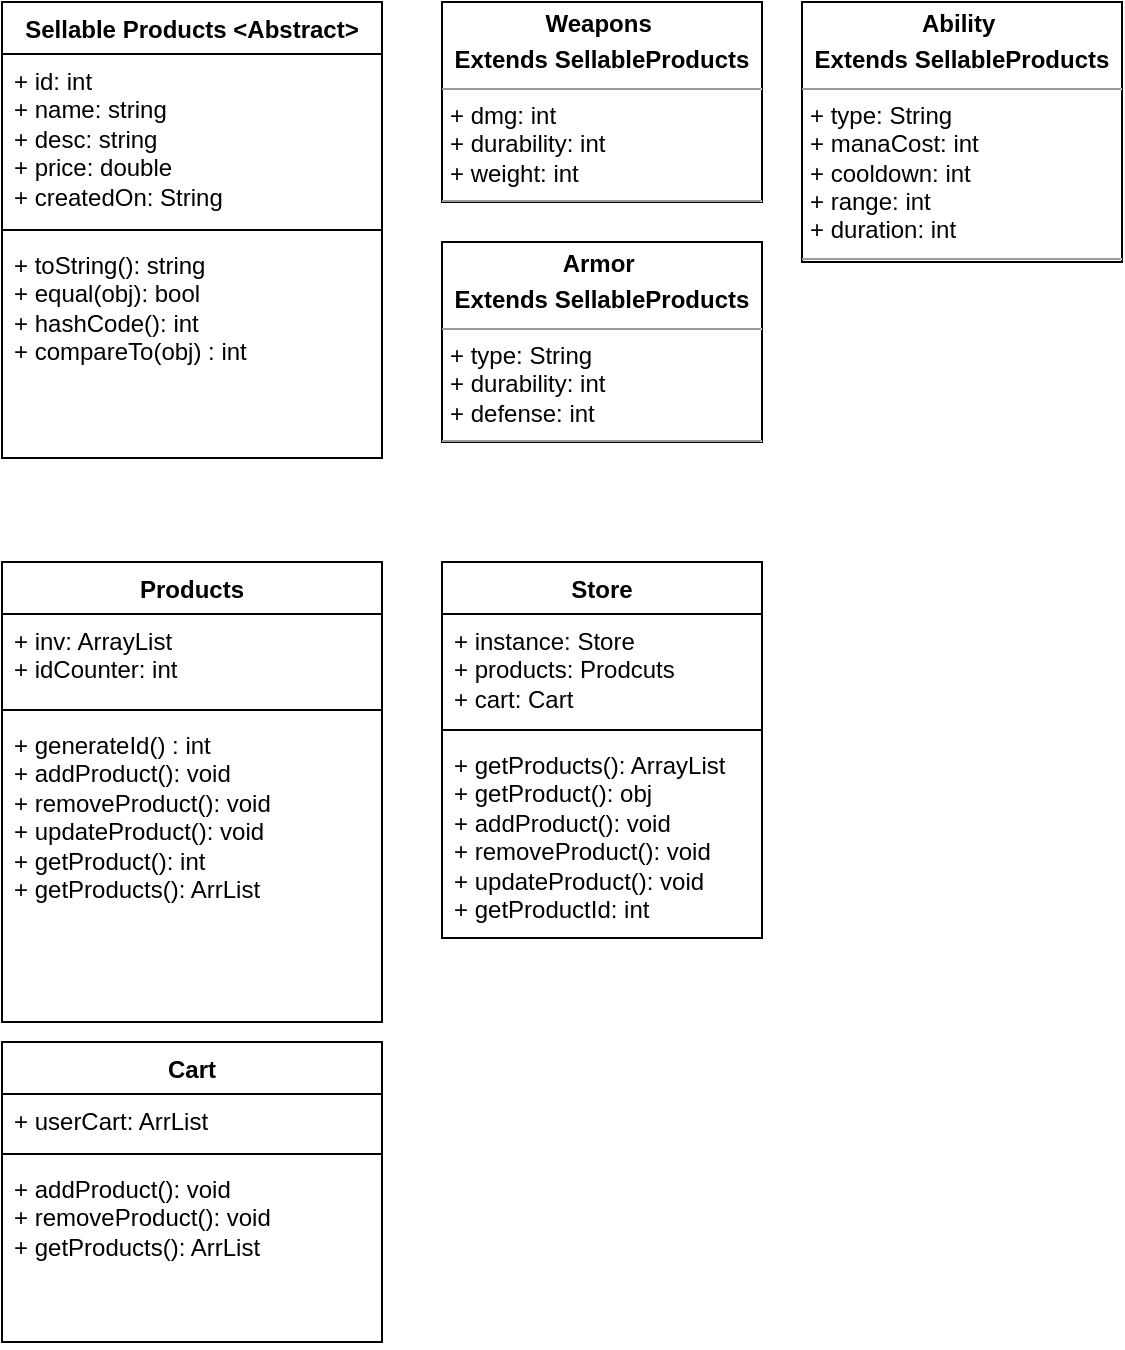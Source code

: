 <mxfile version="22.1.16" type="device">
  <diagram name="Page-1" id="LCV9U5V9eFEOXtK2EdHP">
    <mxGraphModel dx="1036" dy="603" grid="1" gridSize="10" guides="1" tooltips="1" connect="1" arrows="1" fold="1" page="1" pageScale="1" pageWidth="850" pageHeight="1100" math="0" shadow="0">
      <root>
        <mxCell id="0" />
        <mxCell id="1" parent="0" />
        <mxCell id="rcZ3qM63o1Ao9sAwU_yY-1" value="Sellable Products &amp;lt;Abstract&amp;gt;" style="swimlane;fontStyle=1;align=center;verticalAlign=top;childLayout=stackLayout;horizontal=1;startSize=26;horizontalStack=0;resizeParent=1;resizeParentMax=0;resizeLast=0;collapsible=1;marginBottom=0;whiteSpace=wrap;html=1;" parent="1" vertex="1">
          <mxGeometry x="380" y="160" width="190" height="228" as="geometry" />
        </mxCell>
        <mxCell id="rcZ3qM63o1Ao9sAwU_yY-2" value="+ id: int&lt;br&gt;+ name: string&lt;br&gt;+ desc: string&lt;br&gt;+ price: double&lt;br&gt;+ createdOn: String" style="text;strokeColor=none;fillColor=none;align=left;verticalAlign=top;spacingLeft=4;spacingRight=4;overflow=hidden;rotatable=0;points=[[0,0.5],[1,0.5]];portConstraint=eastwest;whiteSpace=wrap;html=1;" parent="rcZ3qM63o1Ao9sAwU_yY-1" vertex="1">
          <mxGeometry y="26" width="190" height="84" as="geometry" />
        </mxCell>
        <mxCell id="rcZ3qM63o1Ao9sAwU_yY-3" value="" style="line;strokeWidth=1;fillColor=none;align=left;verticalAlign=middle;spacingTop=-1;spacingLeft=3;spacingRight=3;rotatable=0;labelPosition=right;points=[];portConstraint=eastwest;strokeColor=inherit;" parent="rcZ3qM63o1Ao9sAwU_yY-1" vertex="1">
          <mxGeometry y="110" width="190" height="8" as="geometry" />
        </mxCell>
        <mxCell id="rcZ3qM63o1Ao9sAwU_yY-4" value="+ toString(): string&lt;br&gt;+ equal(obj): bool&lt;br&gt;+ hashCode(): int&lt;br&gt;+ compareTo(obj) : int&lt;span style=&quot;white-space: pre;&quot;&gt;&#x9;&lt;/span&gt;" style="text;strokeColor=none;fillColor=none;align=left;verticalAlign=top;spacingLeft=4;spacingRight=4;overflow=hidden;rotatable=0;points=[[0,0.5],[1,0.5]];portConstraint=eastwest;whiteSpace=wrap;html=1;" parent="rcZ3qM63o1Ao9sAwU_yY-1" vertex="1">
          <mxGeometry y="118" width="190" height="110" as="geometry" />
        </mxCell>
        <mxCell id="rcZ3qM63o1Ao9sAwU_yY-5" value="&lt;p style=&quot;margin:0px;margin-top:4px;text-align:center;&quot;&gt;&lt;b&gt;Weapons&amp;nbsp;&lt;/b&gt;&lt;/p&gt;&lt;p style=&quot;margin:0px;margin-top:4px;text-align:center;&quot;&gt;&lt;b&gt;Extends SellableProducts&lt;/b&gt;&lt;/p&gt;&lt;hr size=&quot;1&quot;&gt;&lt;p style=&quot;margin:0px;margin-left:4px;&quot;&gt;+ dmg: int&lt;/p&gt;&lt;p style=&quot;margin:0px;margin-left:4px;&quot;&gt;+ durability: int&lt;/p&gt;&lt;p style=&quot;margin:0px;margin-left:4px;&quot;&gt;+ weight: int&lt;/p&gt;&lt;hr size=&quot;1&quot;&gt;&lt;p style=&quot;margin:0px;margin-left:4px;&quot;&gt;+ method(): Type&lt;/p&gt;" style="verticalAlign=top;align=left;overflow=fill;fontSize=12;fontFamily=Helvetica;html=1;whiteSpace=wrap;" parent="1" vertex="1">
          <mxGeometry x="600" y="160" width="160" height="100" as="geometry" />
        </mxCell>
        <mxCell id="rcZ3qM63o1Ao9sAwU_yY-6" value="&lt;p style=&quot;margin:0px;margin-top:4px;text-align:center;&quot;&gt;&lt;b&gt;Armor&amp;nbsp;&lt;/b&gt;&lt;/p&gt;&lt;p style=&quot;margin:0px;margin-top:4px;text-align:center;&quot;&gt;&lt;b&gt;Extends SellableProducts&lt;/b&gt;&lt;/p&gt;&lt;hr size=&quot;1&quot;&gt;&lt;p style=&quot;margin:0px;margin-left:4px;&quot;&gt;+ type: String&lt;/p&gt;&lt;p style=&quot;margin:0px;margin-left:4px;&quot;&gt;+ durability: int&lt;/p&gt;&lt;p style=&quot;margin:0px;margin-left:4px;&quot;&gt;+ defense: int&lt;/p&gt;&lt;hr size=&quot;1&quot;&gt;&lt;p style=&quot;margin:0px;margin-left:4px;&quot;&gt;+ method(): Type&lt;/p&gt;" style="verticalAlign=top;align=left;overflow=fill;fontSize=12;fontFamily=Helvetica;html=1;whiteSpace=wrap;" parent="1" vertex="1">
          <mxGeometry x="600" y="280" width="160" height="100" as="geometry" />
        </mxCell>
        <mxCell id="rcZ3qM63o1Ao9sAwU_yY-7" value="&lt;p style=&quot;margin:0px;margin-top:4px;text-align:center;&quot;&gt;&lt;b&gt;Ability&amp;nbsp;&lt;/b&gt;&lt;/p&gt;&lt;p style=&quot;margin:0px;margin-top:4px;text-align:center;&quot;&gt;&lt;b&gt;Extends SellableProducts&lt;/b&gt;&lt;/p&gt;&lt;hr size=&quot;1&quot;&gt;&lt;p style=&quot;margin:0px;margin-left:4px;&quot;&gt;+ type: String&amp;nbsp;&lt;/p&gt;&lt;p style=&quot;margin:0px;margin-left:4px;&quot;&gt;+ manaCost: int&lt;/p&gt;&lt;p style=&quot;margin:0px;margin-left:4px;&quot;&gt;+ cooldown: int&lt;/p&gt;&lt;p style=&quot;margin:0px;margin-left:4px;&quot;&gt;+ range: int&lt;/p&gt;&lt;p style=&quot;margin:0px;margin-left:4px;&quot;&gt;+ duration: int&lt;/p&gt;&lt;hr size=&quot;1&quot;&gt;&lt;p style=&quot;margin:0px;margin-left:4px;&quot;&gt;+ method(): Type&lt;/p&gt;" style="verticalAlign=top;align=left;overflow=fill;fontSize=12;fontFamily=Helvetica;html=1;whiteSpace=wrap;" parent="1" vertex="1">
          <mxGeometry x="780" y="160" width="160" height="130" as="geometry" />
        </mxCell>
        <mxCell id="pb89iHlvT5X2Kf4BgKaV-1" value="Products" style="swimlane;fontStyle=1;align=center;verticalAlign=top;childLayout=stackLayout;horizontal=1;startSize=26;horizontalStack=0;resizeParent=1;resizeParentMax=0;resizeLast=0;collapsible=1;marginBottom=0;whiteSpace=wrap;html=1;" parent="1" vertex="1">
          <mxGeometry x="380" y="440" width="190" height="230" as="geometry" />
        </mxCell>
        <mxCell id="pb89iHlvT5X2Kf4BgKaV-2" value="+ inv: ArrayList&lt;br&gt;+ idCounter: int" style="text;strokeColor=none;fillColor=none;align=left;verticalAlign=top;spacingLeft=4;spacingRight=4;overflow=hidden;rotatable=0;points=[[0,0.5],[1,0.5]];portConstraint=eastwest;whiteSpace=wrap;html=1;" parent="pb89iHlvT5X2Kf4BgKaV-1" vertex="1">
          <mxGeometry y="26" width="190" height="44" as="geometry" />
        </mxCell>
        <mxCell id="pb89iHlvT5X2Kf4BgKaV-3" value="" style="line;strokeWidth=1;fillColor=none;align=left;verticalAlign=middle;spacingTop=-1;spacingLeft=3;spacingRight=3;rotatable=0;labelPosition=right;points=[];portConstraint=eastwest;strokeColor=inherit;" parent="pb89iHlvT5X2Kf4BgKaV-1" vertex="1">
          <mxGeometry y="70" width="190" height="8" as="geometry" />
        </mxCell>
        <mxCell id="pb89iHlvT5X2Kf4BgKaV-4" value="+ generateId() : int&lt;br&gt;+ addProduct(): void&lt;br&gt;+ removeProduct(): void&lt;br&gt;+ updateProduct(): void&lt;br&gt;+ getProduct(): int&lt;br&gt;+ getProducts(): ArrList" style="text;strokeColor=none;fillColor=none;align=left;verticalAlign=top;spacingLeft=4;spacingRight=4;overflow=hidden;rotatable=0;points=[[0,0.5],[1,0.5]];portConstraint=eastwest;whiteSpace=wrap;html=1;" parent="pb89iHlvT5X2Kf4BgKaV-1" vertex="1">
          <mxGeometry y="78" width="190" height="152" as="geometry" />
        </mxCell>
        <mxCell id="pb89iHlvT5X2Kf4BgKaV-5" value="Cart" style="swimlane;fontStyle=1;align=center;verticalAlign=top;childLayout=stackLayout;horizontal=1;startSize=26;horizontalStack=0;resizeParent=1;resizeParentMax=0;resizeLast=0;collapsible=1;marginBottom=0;whiteSpace=wrap;html=1;" parent="1" vertex="1">
          <mxGeometry x="380" y="680" width="190" height="150" as="geometry" />
        </mxCell>
        <mxCell id="pb89iHlvT5X2Kf4BgKaV-6" value="+ userCart: ArrList&lt;br&gt;" style="text;strokeColor=none;fillColor=none;align=left;verticalAlign=top;spacingLeft=4;spacingRight=4;overflow=hidden;rotatable=0;points=[[0,0.5],[1,0.5]];portConstraint=eastwest;whiteSpace=wrap;html=1;" parent="pb89iHlvT5X2Kf4BgKaV-5" vertex="1">
          <mxGeometry y="26" width="190" height="26" as="geometry" />
        </mxCell>
        <mxCell id="pb89iHlvT5X2Kf4BgKaV-7" value="" style="line;strokeWidth=1;fillColor=none;align=left;verticalAlign=middle;spacingTop=-1;spacingLeft=3;spacingRight=3;rotatable=0;labelPosition=right;points=[];portConstraint=eastwest;strokeColor=inherit;" parent="pb89iHlvT5X2Kf4BgKaV-5" vertex="1">
          <mxGeometry y="52" width="190" height="8" as="geometry" />
        </mxCell>
        <mxCell id="pb89iHlvT5X2Kf4BgKaV-8" value="+ addProduct(): void&lt;br&gt;+ removeProduct(): void&lt;br&gt;+ getProducts(): ArrList" style="text;strokeColor=none;fillColor=none;align=left;verticalAlign=top;spacingLeft=4;spacingRight=4;overflow=hidden;rotatable=0;points=[[0,0.5],[1,0.5]];portConstraint=eastwest;whiteSpace=wrap;html=1;" parent="pb89iHlvT5X2Kf4BgKaV-5" vertex="1">
          <mxGeometry y="60" width="190" height="90" as="geometry" />
        </mxCell>
        <mxCell id="pb89iHlvT5X2Kf4BgKaV-9" value="Store" style="swimlane;fontStyle=1;align=center;verticalAlign=top;childLayout=stackLayout;horizontal=1;startSize=26;horizontalStack=0;resizeParent=1;resizeParentMax=0;resizeLast=0;collapsible=1;marginBottom=0;whiteSpace=wrap;html=1;" parent="1" vertex="1">
          <mxGeometry x="600" y="440" width="160" height="188" as="geometry" />
        </mxCell>
        <mxCell id="pb89iHlvT5X2Kf4BgKaV-10" value="+ instance: Store&lt;br&gt;+ products: Prodcuts&lt;br&gt;+ cart: Cart" style="text;strokeColor=none;fillColor=none;align=left;verticalAlign=top;spacingLeft=4;spacingRight=4;overflow=hidden;rotatable=0;points=[[0,0.5],[1,0.5]];portConstraint=eastwest;whiteSpace=wrap;html=1;" parent="pb89iHlvT5X2Kf4BgKaV-9" vertex="1">
          <mxGeometry y="26" width="160" height="54" as="geometry" />
        </mxCell>
        <mxCell id="pb89iHlvT5X2Kf4BgKaV-11" value="" style="line;strokeWidth=1;fillColor=none;align=left;verticalAlign=middle;spacingTop=-1;spacingLeft=3;spacingRight=3;rotatable=0;labelPosition=right;points=[];portConstraint=eastwest;strokeColor=inherit;" parent="pb89iHlvT5X2Kf4BgKaV-9" vertex="1">
          <mxGeometry y="80" width="160" height="8" as="geometry" />
        </mxCell>
        <mxCell id="pb89iHlvT5X2Kf4BgKaV-12" value="+ getProducts(): ArrayList&lt;br&gt;+ getProduct(): obj&lt;br&gt;+ addProduct(): void&lt;br&gt;+ removeProduct(): void&lt;br&gt;+ updateProduct(): void&lt;br&gt;+ getProductId: int" style="text;strokeColor=none;fillColor=none;align=left;verticalAlign=top;spacingLeft=4;spacingRight=4;overflow=hidden;rotatable=0;points=[[0,0.5],[1,0.5]];portConstraint=eastwest;whiteSpace=wrap;html=1;" parent="pb89iHlvT5X2Kf4BgKaV-9" vertex="1">
          <mxGeometry y="88" width="160" height="100" as="geometry" />
        </mxCell>
      </root>
    </mxGraphModel>
  </diagram>
</mxfile>

